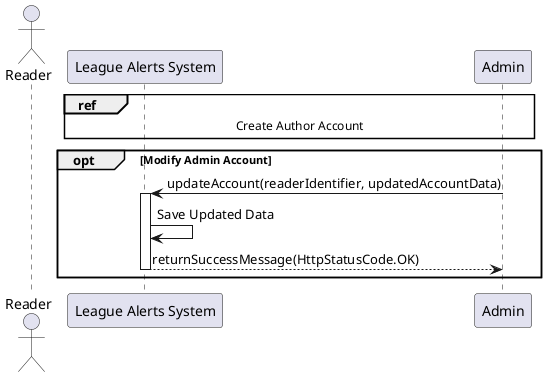 @startuml
actor Reader
participant "League Alerts System" as LAS

ref over Admin, LAS : Create Author Account

opt Modify Admin Account
    Admin -> LAS: updateAccount(readerIdentifier, updatedAccountData)
    activate LAS
        LAS -> LAS: Save Updated Data
        LAS --> Admin: returnSuccessMessage(HttpStatusCode.OK)
    deactivate LAS
end opt
@enduml